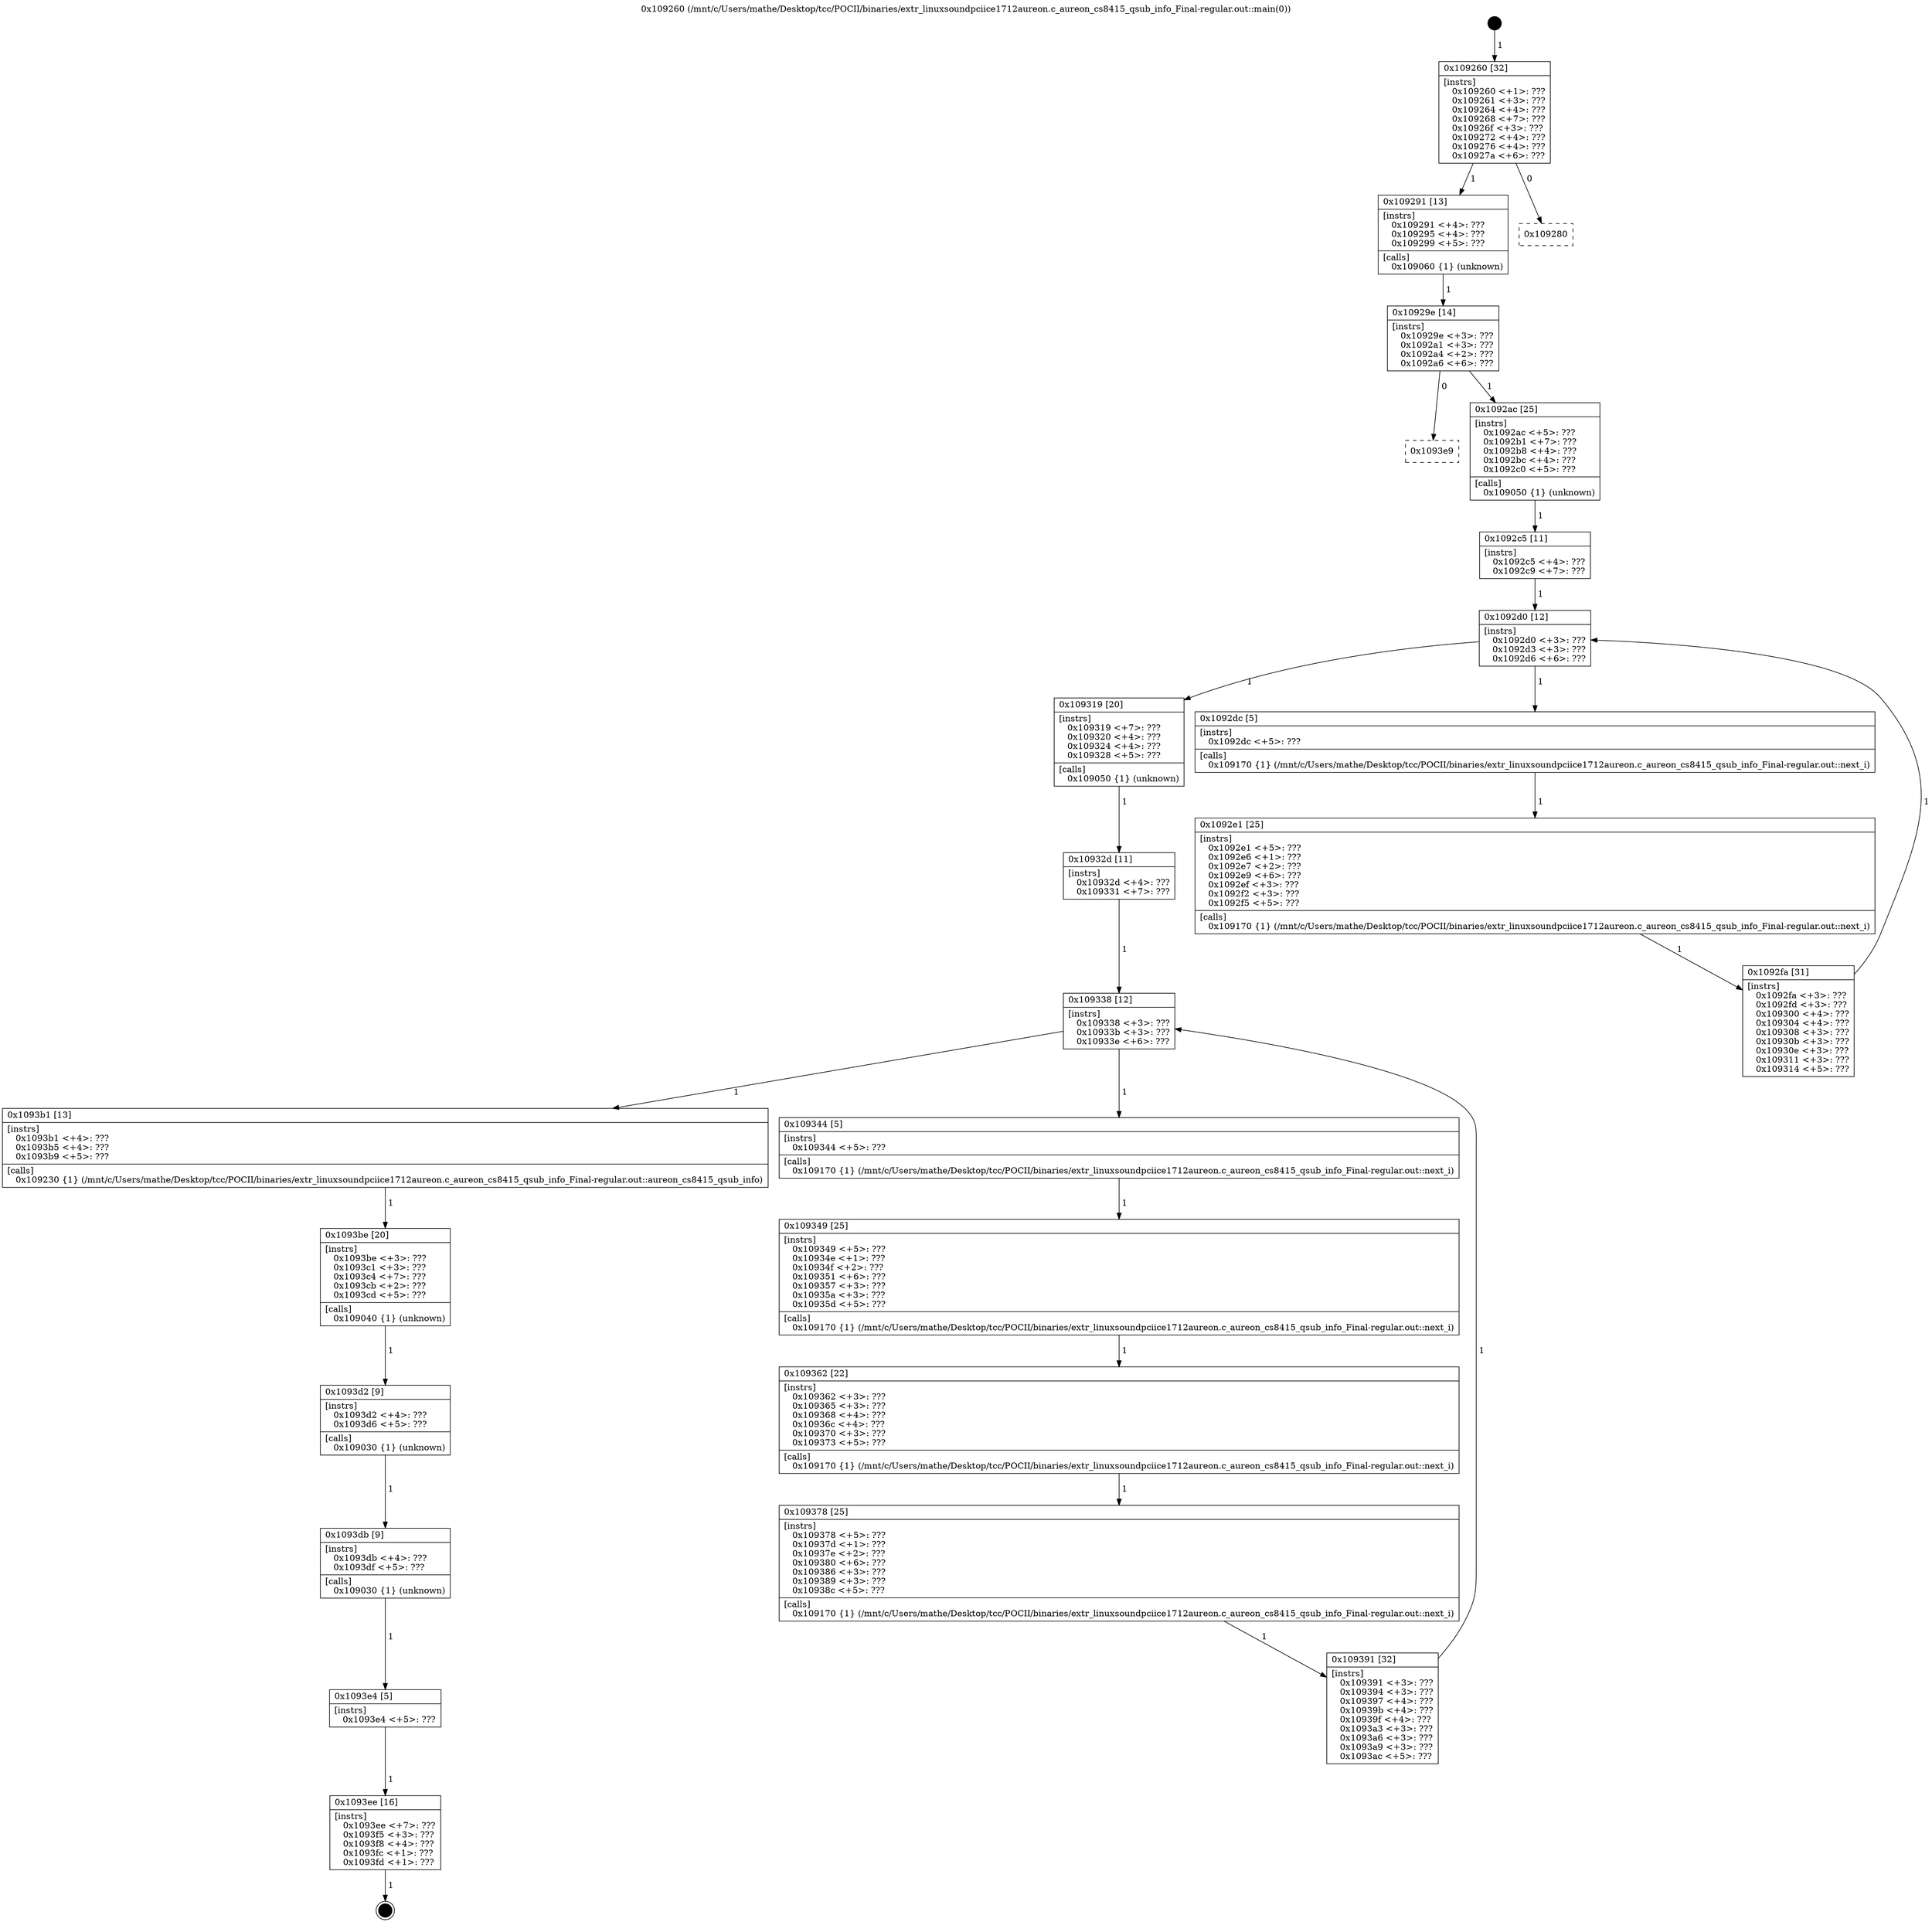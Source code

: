 digraph "0x109260" {
  label = "0x109260 (/mnt/c/Users/mathe/Desktop/tcc/POCII/binaries/extr_linuxsoundpciice1712aureon.c_aureon_cs8415_qsub_info_Final-regular.out::main(0))"
  labelloc = "t"
  node[shape=record]

  Entry [label="",width=0.3,height=0.3,shape=circle,fillcolor=black,style=filled]
  "0x109260" [label="{
     0x109260 [32]\l
     | [instrs]\l
     &nbsp;&nbsp;0x109260 \<+1\>: ???\l
     &nbsp;&nbsp;0x109261 \<+3\>: ???\l
     &nbsp;&nbsp;0x109264 \<+4\>: ???\l
     &nbsp;&nbsp;0x109268 \<+7\>: ???\l
     &nbsp;&nbsp;0x10926f \<+3\>: ???\l
     &nbsp;&nbsp;0x109272 \<+4\>: ???\l
     &nbsp;&nbsp;0x109276 \<+4\>: ???\l
     &nbsp;&nbsp;0x10927a \<+6\>: ???\l
  }"]
  "0x109291" [label="{
     0x109291 [13]\l
     | [instrs]\l
     &nbsp;&nbsp;0x109291 \<+4\>: ???\l
     &nbsp;&nbsp;0x109295 \<+4\>: ???\l
     &nbsp;&nbsp;0x109299 \<+5\>: ???\l
     | [calls]\l
     &nbsp;&nbsp;0x109060 \{1\} (unknown)\l
  }"]
  "0x109280" [label="{
     0x109280\l
  }", style=dashed]
  "0x10929e" [label="{
     0x10929e [14]\l
     | [instrs]\l
     &nbsp;&nbsp;0x10929e \<+3\>: ???\l
     &nbsp;&nbsp;0x1092a1 \<+3\>: ???\l
     &nbsp;&nbsp;0x1092a4 \<+2\>: ???\l
     &nbsp;&nbsp;0x1092a6 \<+6\>: ???\l
  }"]
  "0x1093e9" [label="{
     0x1093e9\l
  }", style=dashed]
  "0x1092ac" [label="{
     0x1092ac [25]\l
     | [instrs]\l
     &nbsp;&nbsp;0x1092ac \<+5\>: ???\l
     &nbsp;&nbsp;0x1092b1 \<+7\>: ???\l
     &nbsp;&nbsp;0x1092b8 \<+4\>: ???\l
     &nbsp;&nbsp;0x1092bc \<+4\>: ???\l
     &nbsp;&nbsp;0x1092c0 \<+5\>: ???\l
     | [calls]\l
     &nbsp;&nbsp;0x109050 \{1\} (unknown)\l
  }"]
  Exit [label="",width=0.3,height=0.3,shape=circle,fillcolor=black,style=filled,peripheries=2]
  "0x1092d0" [label="{
     0x1092d0 [12]\l
     | [instrs]\l
     &nbsp;&nbsp;0x1092d0 \<+3\>: ???\l
     &nbsp;&nbsp;0x1092d3 \<+3\>: ???\l
     &nbsp;&nbsp;0x1092d6 \<+6\>: ???\l
  }"]
  "0x109319" [label="{
     0x109319 [20]\l
     | [instrs]\l
     &nbsp;&nbsp;0x109319 \<+7\>: ???\l
     &nbsp;&nbsp;0x109320 \<+4\>: ???\l
     &nbsp;&nbsp;0x109324 \<+4\>: ???\l
     &nbsp;&nbsp;0x109328 \<+5\>: ???\l
     | [calls]\l
     &nbsp;&nbsp;0x109050 \{1\} (unknown)\l
  }"]
  "0x1092dc" [label="{
     0x1092dc [5]\l
     | [instrs]\l
     &nbsp;&nbsp;0x1092dc \<+5\>: ???\l
     | [calls]\l
     &nbsp;&nbsp;0x109170 \{1\} (/mnt/c/Users/mathe/Desktop/tcc/POCII/binaries/extr_linuxsoundpciice1712aureon.c_aureon_cs8415_qsub_info_Final-regular.out::next_i)\l
  }"]
  "0x1092e1" [label="{
     0x1092e1 [25]\l
     | [instrs]\l
     &nbsp;&nbsp;0x1092e1 \<+5\>: ???\l
     &nbsp;&nbsp;0x1092e6 \<+1\>: ???\l
     &nbsp;&nbsp;0x1092e7 \<+2\>: ???\l
     &nbsp;&nbsp;0x1092e9 \<+6\>: ???\l
     &nbsp;&nbsp;0x1092ef \<+3\>: ???\l
     &nbsp;&nbsp;0x1092f2 \<+3\>: ???\l
     &nbsp;&nbsp;0x1092f5 \<+5\>: ???\l
     | [calls]\l
     &nbsp;&nbsp;0x109170 \{1\} (/mnt/c/Users/mathe/Desktop/tcc/POCII/binaries/extr_linuxsoundpciice1712aureon.c_aureon_cs8415_qsub_info_Final-regular.out::next_i)\l
  }"]
  "0x1092fa" [label="{
     0x1092fa [31]\l
     | [instrs]\l
     &nbsp;&nbsp;0x1092fa \<+3\>: ???\l
     &nbsp;&nbsp;0x1092fd \<+3\>: ???\l
     &nbsp;&nbsp;0x109300 \<+4\>: ???\l
     &nbsp;&nbsp;0x109304 \<+4\>: ???\l
     &nbsp;&nbsp;0x109308 \<+3\>: ???\l
     &nbsp;&nbsp;0x10930b \<+3\>: ???\l
     &nbsp;&nbsp;0x10930e \<+3\>: ???\l
     &nbsp;&nbsp;0x109311 \<+3\>: ???\l
     &nbsp;&nbsp;0x109314 \<+5\>: ???\l
  }"]
  "0x1092c5" [label="{
     0x1092c5 [11]\l
     | [instrs]\l
     &nbsp;&nbsp;0x1092c5 \<+4\>: ???\l
     &nbsp;&nbsp;0x1092c9 \<+7\>: ???\l
  }"]
  "0x109338" [label="{
     0x109338 [12]\l
     | [instrs]\l
     &nbsp;&nbsp;0x109338 \<+3\>: ???\l
     &nbsp;&nbsp;0x10933b \<+3\>: ???\l
     &nbsp;&nbsp;0x10933e \<+6\>: ???\l
  }"]
  "0x1093b1" [label="{
     0x1093b1 [13]\l
     | [instrs]\l
     &nbsp;&nbsp;0x1093b1 \<+4\>: ???\l
     &nbsp;&nbsp;0x1093b5 \<+4\>: ???\l
     &nbsp;&nbsp;0x1093b9 \<+5\>: ???\l
     | [calls]\l
     &nbsp;&nbsp;0x109230 \{1\} (/mnt/c/Users/mathe/Desktop/tcc/POCII/binaries/extr_linuxsoundpciice1712aureon.c_aureon_cs8415_qsub_info_Final-regular.out::aureon_cs8415_qsub_info)\l
  }"]
  "0x109344" [label="{
     0x109344 [5]\l
     | [instrs]\l
     &nbsp;&nbsp;0x109344 \<+5\>: ???\l
     | [calls]\l
     &nbsp;&nbsp;0x109170 \{1\} (/mnt/c/Users/mathe/Desktop/tcc/POCII/binaries/extr_linuxsoundpciice1712aureon.c_aureon_cs8415_qsub_info_Final-regular.out::next_i)\l
  }"]
  "0x109349" [label="{
     0x109349 [25]\l
     | [instrs]\l
     &nbsp;&nbsp;0x109349 \<+5\>: ???\l
     &nbsp;&nbsp;0x10934e \<+1\>: ???\l
     &nbsp;&nbsp;0x10934f \<+2\>: ???\l
     &nbsp;&nbsp;0x109351 \<+6\>: ???\l
     &nbsp;&nbsp;0x109357 \<+3\>: ???\l
     &nbsp;&nbsp;0x10935a \<+3\>: ???\l
     &nbsp;&nbsp;0x10935d \<+5\>: ???\l
     | [calls]\l
     &nbsp;&nbsp;0x109170 \{1\} (/mnt/c/Users/mathe/Desktop/tcc/POCII/binaries/extr_linuxsoundpciice1712aureon.c_aureon_cs8415_qsub_info_Final-regular.out::next_i)\l
  }"]
  "0x109362" [label="{
     0x109362 [22]\l
     | [instrs]\l
     &nbsp;&nbsp;0x109362 \<+3\>: ???\l
     &nbsp;&nbsp;0x109365 \<+3\>: ???\l
     &nbsp;&nbsp;0x109368 \<+4\>: ???\l
     &nbsp;&nbsp;0x10936c \<+4\>: ???\l
     &nbsp;&nbsp;0x109370 \<+3\>: ???\l
     &nbsp;&nbsp;0x109373 \<+5\>: ???\l
     | [calls]\l
     &nbsp;&nbsp;0x109170 \{1\} (/mnt/c/Users/mathe/Desktop/tcc/POCII/binaries/extr_linuxsoundpciice1712aureon.c_aureon_cs8415_qsub_info_Final-regular.out::next_i)\l
  }"]
  "0x109378" [label="{
     0x109378 [25]\l
     | [instrs]\l
     &nbsp;&nbsp;0x109378 \<+5\>: ???\l
     &nbsp;&nbsp;0x10937d \<+1\>: ???\l
     &nbsp;&nbsp;0x10937e \<+2\>: ???\l
     &nbsp;&nbsp;0x109380 \<+6\>: ???\l
     &nbsp;&nbsp;0x109386 \<+3\>: ???\l
     &nbsp;&nbsp;0x109389 \<+3\>: ???\l
     &nbsp;&nbsp;0x10938c \<+5\>: ???\l
     | [calls]\l
     &nbsp;&nbsp;0x109170 \{1\} (/mnt/c/Users/mathe/Desktop/tcc/POCII/binaries/extr_linuxsoundpciice1712aureon.c_aureon_cs8415_qsub_info_Final-regular.out::next_i)\l
  }"]
  "0x109391" [label="{
     0x109391 [32]\l
     | [instrs]\l
     &nbsp;&nbsp;0x109391 \<+3\>: ???\l
     &nbsp;&nbsp;0x109394 \<+3\>: ???\l
     &nbsp;&nbsp;0x109397 \<+4\>: ???\l
     &nbsp;&nbsp;0x10939b \<+4\>: ???\l
     &nbsp;&nbsp;0x10939f \<+4\>: ???\l
     &nbsp;&nbsp;0x1093a3 \<+3\>: ???\l
     &nbsp;&nbsp;0x1093a6 \<+3\>: ???\l
     &nbsp;&nbsp;0x1093a9 \<+3\>: ???\l
     &nbsp;&nbsp;0x1093ac \<+5\>: ???\l
  }"]
  "0x10932d" [label="{
     0x10932d [11]\l
     | [instrs]\l
     &nbsp;&nbsp;0x10932d \<+4\>: ???\l
     &nbsp;&nbsp;0x109331 \<+7\>: ???\l
  }"]
  "0x1093be" [label="{
     0x1093be [20]\l
     | [instrs]\l
     &nbsp;&nbsp;0x1093be \<+3\>: ???\l
     &nbsp;&nbsp;0x1093c1 \<+3\>: ???\l
     &nbsp;&nbsp;0x1093c4 \<+7\>: ???\l
     &nbsp;&nbsp;0x1093cb \<+2\>: ???\l
     &nbsp;&nbsp;0x1093cd \<+5\>: ???\l
     | [calls]\l
     &nbsp;&nbsp;0x109040 \{1\} (unknown)\l
  }"]
  "0x1093d2" [label="{
     0x1093d2 [9]\l
     | [instrs]\l
     &nbsp;&nbsp;0x1093d2 \<+4\>: ???\l
     &nbsp;&nbsp;0x1093d6 \<+5\>: ???\l
     | [calls]\l
     &nbsp;&nbsp;0x109030 \{1\} (unknown)\l
  }"]
  "0x1093db" [label="{
     0x1093db [9]\l
     | [instrs]\l
     &nbsp;&nbsp;0x1093db \<+4\>: ???\l
     &nbsp;&nbsp;0x1093df \<+5\>: ???\l
     | [calls]\l
     &nbsp;&nbsp;0x109030 \{1\} (unknown)\l
  }"]
  "0x1093e4" [label="{
     0x1093e4 [5]\l
     | [instrs]\l
     &nbsp;&nbsp;0x1093e4 \<+5\>: ???\l
  }"]
  "0x1093ee" [label="{
     0x1093ee [16]\l
     | [instrs]\l
     &nbsp;&nbsp;0x1093ee \<+7\>: ???\l
     &nbsp;&nbsp;0x1093f5 \<+3\>: ???\l
     &nbsp;&nbsp;0x1093f8 \<+4\>: ???\l
     &nbsp;&nbsp;0x1093fc \<+1\>: ???\l
     &nbsp;&nbsp;0x1093fd \<+1\>: ???\l
  }"]
  Entry -> "0x109260" [label=" 1"]
  "0x109260" -> "0x109291" [label=" 1"]
  "0x109260" -> "0x109280" [label=" 0"]
  "0x109291" -> "0x10929e" [label=" 1"]
  "0x10929e" -> "0x1093e9" [label=" 0"]
  "0x10929e" -> "0x1092ac" [label=" 1"]
  "0x1093ee" -> Exit [label=" 1"]
  "0x1092ac" -> "0x1092c5" [label=" 1"]
  "0x1092d0" -> "0x109319" [label=" 1"]
  "0x1092d0" -> "0x1092dc" [label=" 1"]
  "0x1092dc" -> "0x1092e1" [label=" 1"]
  "0x1092e1" -> "0x1092fa" [label=" 1"]
  "0x1092c5" -> "0x1092d0" [label=" 1"]
  "0x1092fa" -> "0x1092d0" [label=" 1"]
  "0x109319" -> "0x10932d" [label=" 1"]
  "0x109338" -> "0x1093b1" [label=" 1"]
  "0x109338" -> "0x109344" [label=" 1"]
  "0x109344" -> "0x109349" [label=" 1"]
  "0x109349" -> "0x109362" [label=" 1"]
  "0x109362" -> "0x109378" [label=" 1"]
  "0x109378" -> "0x109391" [label=" 1"]
  "0x10932d" -> "0x109338" [label=" 1"]
  "0x109391" -> "0x109338" [label=" 1"]
  "0x1093b1" -> "0x1093be" [label=" 1"]
  "0x1093be" -> "0x1093d2" [label=" 1"]
  "0x1093d2" -> "0x1093db" [label=" 1"]
  "0x1093db" -> "0x1093e4" [label=" 1"]
  "0x1093e4" -> "0x1093ee" [label=" 1"]
}
